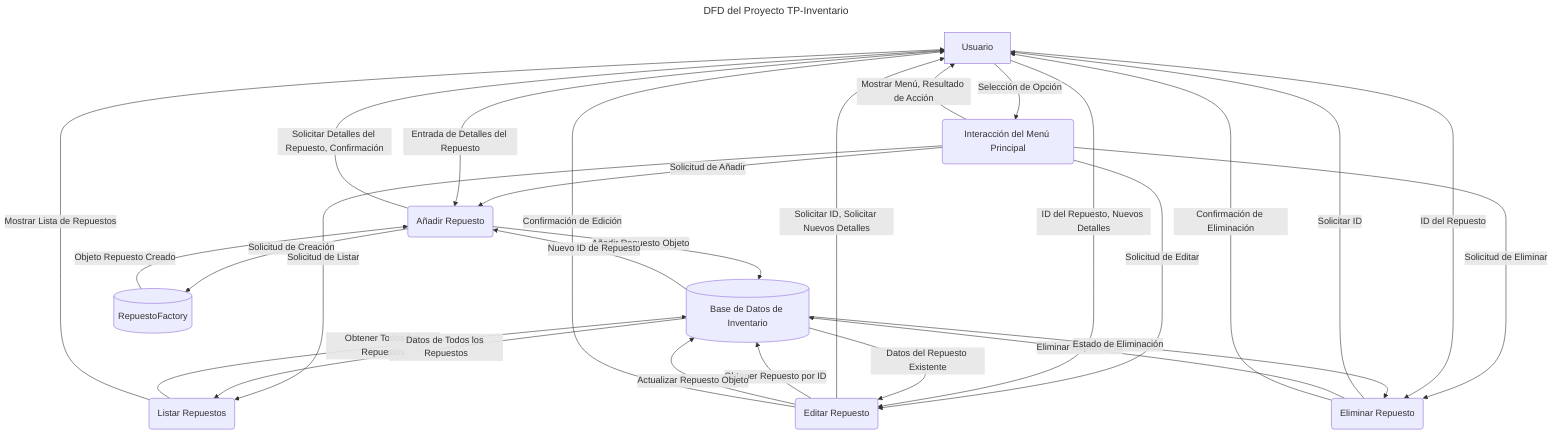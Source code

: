 ---
title: DFD del Proyecto TP-Inventario
---
flowchart TD
    externalUser[Usuario]
    processP1(Interacción del Menú Principal)
    processP2(Añadir Repuesto)
    processP3(Listar Repuestos)
    processP4(Editar Repuesto)
    processP5(Eliminar Repuesto)
    dataStoreDS1[(Base de Datos de Inventario)]
    dataStoreDS2[(RepuestoFactory)]

    externalUser --> |Selección de Opción| processP1
    processP1 --> |Mostrar Menú, Resultado de Acción| externalUser

    processP1 --> |Solicitud de Añadir| processP2
    processP2 --> |Solicitar Detalles del Repuesto, Confirmación| externalUser
    externalUser --> |Entrada de Detalles del Repuesto| processP2
    processP2 --> |Solicitud de Creación| dataStoreDS2
    dataStoreDS2 --> |Objeto Repuesto Creado| processP2
    processP2 --> |Añadir Repuesto Objeto| dataStoreDS1
    dataStoreDS1 --> |Nuevo ID de Repuesto| processP2

    processP1 --> |Solicitud de Listar| processP3
    processP3 --> |Obtener Todos los Repuestos| dataStoreDS1
    dataStoreDS1 --> |Datos de Todos los Repuestos| processP3
    processP3 --> |Mostrar Lista de Repuestos| externalUser

    processP1 --> |Solicitud de Editar| processP4
    processP4 --> |Solicitar ID, Solicitar Nuevos Detalles| externalUser
    externalUser --> |ID del Repuesto, Nuevos Detalles| processP4
    processP4 --> |Obtener Repuesto por ID| dataStoreDS1
    dataStoreDS1 --> |Datos del Repuesto Existente| processP4
    processP4 --> |Actualizar Repuesto Objeto| dataStoreDS1
    processP4 --> |Confirmación de Edición| externalUser

    processP1 --> |Solicitud de Eliminar| processP5
    processP5 --> |Solicitar ID| externalUser
    externalUser --> |ID del Repuesto| processP5
    processP5 --> |Eliminar Repuesto ID| dataStoreDS1
    dataStoreDS1 --> |Estado de Eliminación| processP5
    processP5 --> |Confirmación de Eliminación| externalUser